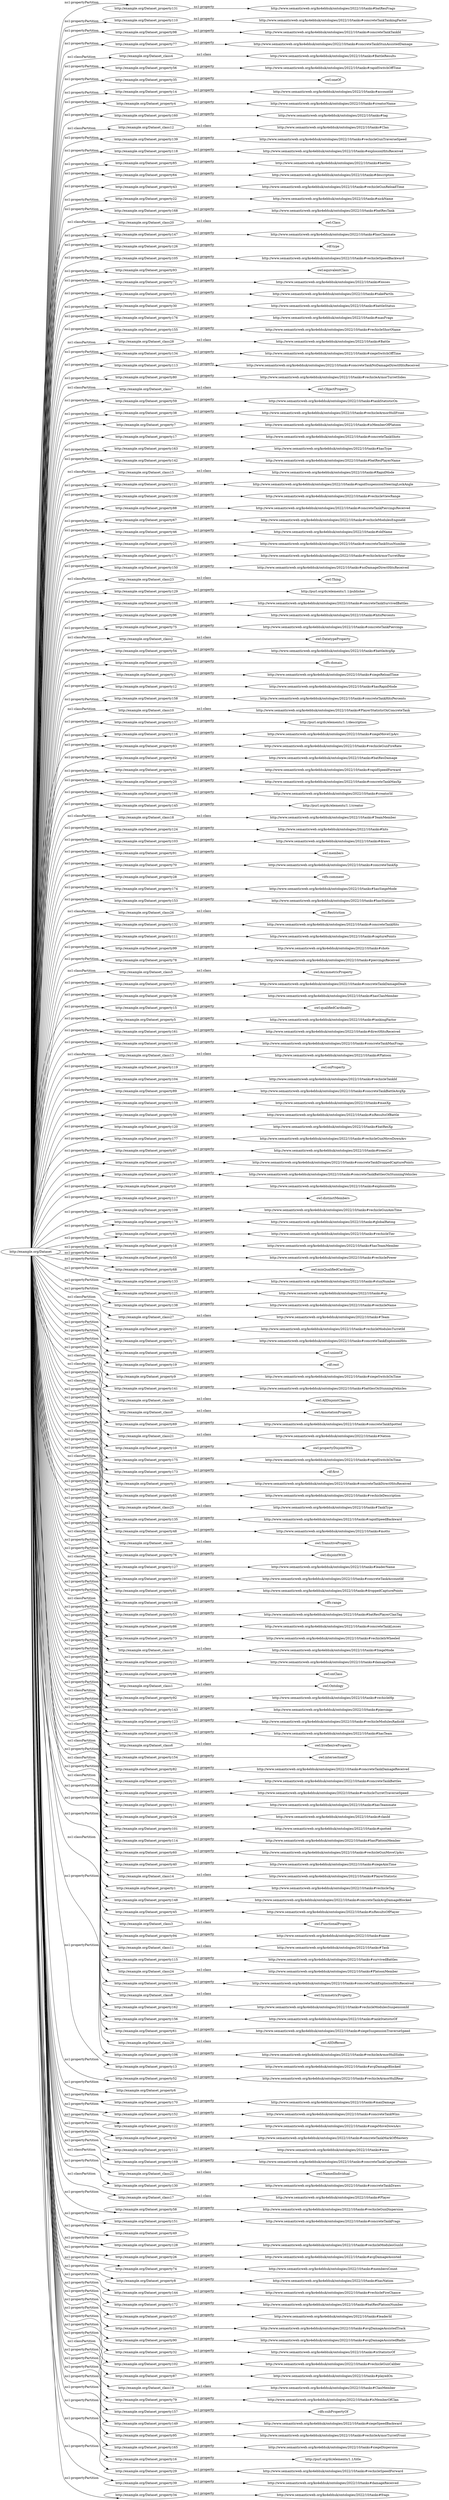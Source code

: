 digraph ar2dtool_diagram { 
rankdir=LR;
size="1501"
	"http://example.org/Dataset_property131" -> "http://www.semanticweb.org/ko4ebhuk/ontologies/2022/10/tanks#batResFrags" [ label = "ns1:property" ];
	"http://example.org/Dataset_property110" -> "http://www.semanticweb.org/ko4ebhuk/ontologies/2022/10/tanks#concreteTankTankingFactor" [ label = "ns1:property" ];
	"http://example.org/Dataset_property98" -> "http://www.semanticweb.org/ko4ebhuk/ontologies/2022/10/tanks#concreteTankTankId" [ label = "ns1:property" ];
	"http://example.org/Dataset_property77" -> "http://www.semanticweb.org/ko4ebhuk/ontologies/2022/10/tanks#concreteTankStunAssistedDamage" [ label = "ns1:property" ];
	"http://example.org/Dataset_class4" -> "http://www.semanticweb.org/ko4ebhuk/ontologies/2022/10/tanks#BattleResults" [ label = "ns1:class" ];
	"http://example.org/Dataset_property56" -> "http://www.semanticweb.org/ko4ebhuk/ontologies/2022/10/tanks#rapidSwitchOffTime" [ label = "ns1:property" ];
	"http://example.org/Dataset_property35" -> "owl:oneOf" [ label = "ns1:property" ];
	"http://example.org/Dataset_property14" -> "http://www.semanticweb.org/ko4ebhuk/ontologies/2022/10/tanks#accountId" [ label = "ns1:property" ];
	"http://example.org/Dataset_property4" -> "http://www.semanticweb.org/ko4ebhuk/ontologies/2022/10/tanks#creatorName" [ label = "ns1:property" ];
	"http://example.org/Dataset_property160" -> "http://www.semanticweb.org/ko4ebhuk/ontologies/2022/10/tanks#tag" [ label = "ns1:property" ];
	"http://example.org/Dataset_class12" -> "http://www.semanticweb.org/ko4ebhuk/ontologies/2022/10/tanks#Clan" [ label = "ns1:class" ];
	"http://example.org/Dataset_property139" -> "http://www.semanticweb.org/ko4ebhuk/ontologies/2022/10/tanks#vechicleGunTraverseSpeed" [ label = "ns1:property" ];
	"http://example.org/Dataset_property118" -> "http://www.semanticweb.org/ko4ebhuk/ontologies/2022/10/tanks#explosionHitsReceived" [ label = "ns1:property" ];
	"http://example.org/Dataset_property85" -> "http://www.semanticweb.org/ko4ebhuk/ontologies/2022/10/tanks#battles" [ label = "ns1:property" ];
	"http://example.org/Dataset_property64" -> "http://www.semanticweb.org/ko4ebhuk/ontologies/2022/10/tanks#description" [ label = "ns1:property" ];
	"http://example.org/Dataset_property43" -> "http://www.semanticweb.org/ko4ebhuk/ontologies/2022/10/tanks#vechicleGunReloadTime" [ label = "ns1:property" ];
	"http://example.org/Dataset_property22" -> "http://www.semanticweb.org/ko4ebhuk/ontologies/2022/10/tanks#nickName" [ label = "ns1:property" ];
	"http://example.org/Dataset_property168" -> "http://www.semanticweb.org/ko4ebhuk/ontologies/2022/10/tanks#batResTank" [ label = "ns1:property" ];
	"http://example.org/Dataset_class20" -> "owl:Class" [ label = "ns1:class" ];
	"http://example.org/Dataset_property147" -> "http://www.semanticweb.org/ko4ebhuk/ontologies/2022/10/tanks#hasClanmate" [ label = "ns1:property" ];
	"http://example.org/Dataset_property126" -> "rdf:type" [ label = "ns1:property" ];
	"http://example.org/Dataset_property105" -> "http://www.semanticweb.org/ko4ebhuk/ontologies/2022/10/tanks#vechicleSpeedBackward" [ label = "ns1:property" ];
	"http://example.org/Dataset_property93" -> "owl:equivalentClass" [ label = "ns1:property" ];
	"http://example.org/Dataset_property72" -> "http://www.semanticweb.org/ko4ebhuk/ontologies/2022/10/tanks#losses" [ label = "ns1:property" ];
	"http://example.org/Dataset_property51" -> "http://www.semanticweb.org/ko4ebhuk/ontologies/2022/10/tanks#takePartIn" [ label = "ns1:property" ];
	"http://example.org/Dataset_property30" -> "http://www.semanticweb.org/ko4ebhuk/ontologies/2022/10/tanks#battleStatus" [ label = "ns1:property" ];
	"http://example.org/Dataset_property176" -> "http://www.semanticweb.org/ko4ebhuk/ontologies/2022/10/tanks#maxFrags" [ label = "ns1:property" ];
	"http://example.org/Dataset_property155" -> "http://www.semanticweb.org/ko4ebhuk/ontologies/2022/10/tanks#vechicleShortName" [ label = "ns1:property" ];
	"http://example.org/Dataset_class28" -> "http://www.semanticweb.org/ko4ebhuk/ontologies/2022/10/tanks#Battle" [ label = "ns1:class" ];
	"http://example.org/Dataset_property134" -> "http://www.semanticweb.org/ko4ebhuk/ontologies/2022/10/tanks#siegeSwitchOffTime" [ label = "ns1:property" ];
	"http://example.org/Dataset_property113" -> "http://www.semanticweb.org/ko4ebhuk/ontologies/2022/10/tanks#concreteTankNoDamageDirectHitsReceived" [ label = "ns1:property" ];
	"http://example.org/Dataset_property80" -> "http://www.semanticweb.org/ko4ebhuk/ontologies/2022/10/tanks#vechicleArmorTurretSides" [ label = "ns1:property" ];
	"http://example.org/Dataset_class7" -> "owl:ObjectProperty" [ label = "ns1:class" ];
	"http://example.org/Dataset_property59" -> "http://www.semanticweb.org/ko4ebhuk/ontologies/2022/10/tanks#tankStatisticOn" [ label = "ns1:property" ];
	"http://example.org/Dataset_property38" -> "http://www.semanticweb.org/ko4ebhuk/ontologies/2022/10/tanks#vechicleArmorHullFront" [ label = "ns1:property" ];
	"http://example.org/Dataset_property7" -> "http://www.semanticweb.org/ko4ebhuk/ontologies/2022/10/tanks#isMemberOfPlatoon" [ label = "ns1:property" ];
	"http://example.org/Dataset_property17" -> "http://www.semanticweb.org/ko4ebhuk/ontologies/2022/10/tanks#concreteTankShots" [ label = "ns1:property" ];
	"http://example.org/Dataset_property163" -> "http://www.semanticweb.org/ko4ebhuk/ontologies/2022/10/tanks#hasType" [ label = "ns1:property" ];
	"http://example.org/Dataset_property142" -> "http://www.semanticweb.org/ko4ebhuk/ontologies/2022/10/tanks#batResPlayerName" [ label = "ns1:property" ];
	"http://example.org/Dataset_class15" -> "http://www.semanticweb.org/ko4ebhuk/ontologies/2022/10/tanks#RapidMode" [ label = "ns1:class" ];
	"http://example.org/Dataset_property121" -> "http://www.semanticweb.org/ko4ebhuk/ontologies/2022/10/tanks#rapidSuspensionSteeringLockAngle" [ label = "ns1:property" ];
	"http://example.org/Dataset_property100" -> "http://www.semanticweb.org/ko4ebhuk/ontologies/2022/10/tanks#vechicleViewRange" [ label = "ns1:property" ];
	"http://example.org/Dataset_property88" -> "http://www.semanticweb.org/ko4ebhuk/ontologies/2022/10/tanks#concreteTankPiercingsReceived" [ label = "ns1:property" ];
	"http://example.org/Dataset_property67" -> "http://www.semanticweb.org/ko4ebhuk/ontologies/2022/10/tanks#vechicleModulesEngineId" [ label = "ns1:property" ];
	"http://example.org/Dataset_property46" -> "http://www.semanticweb.org/ko4ebhuk/ontologies/2022/10/tanks#oldName" [ label = "ns1:property" ];
	"http://example.org/Dataset_property25" -> "http://www.semanticweb.org/ko4ebhuk/ontologies/2022/10/tanks#concreteTankStunNumber" [ label = "ns1:property" ];
	"http://example.org/Dataset_property171" -> "http://www.semanticweb.org/ko4ebhuk/ontologies/2022/10/tanks#vechicleArmorTurretRear" [ label = "ns1:property" ];
	"http://example.org/Dataset_property150" -> "http://www.semanticweb.org/ko4ebhuk/ontologies/2022/10/tanks#noDamageDirectHitsReceived" [ label = "ns1:property" ];
	"http://example.org/Dataset_class23" -> "owl:Thing" [ label = "ns1:class" ];
	"http://example.org/Dataset_property129" -> "http://purl.org/dc/elements/1.1/publisher" [ label = "ns1:property" ];
	"http://example.org/Dataset_property108" -> "http://www.semanticweb.org/ko4ebhuk/ontologies/2022/10/tanks#concreteTankSurvivedBattles" [ label = "ns1:property" ];
	"http://example.org/Dataset_property96" -> "http://www.semanticweb.org/ko4ebhuk/ontologies/2022/10/tanks#hitsPercents" [ label = "ns1:property" ];
	"http://example.org/Dataset_property75" -> "http://www.semanticweb.org/ko4ebhuk/ontologies/2022/10/tanks#concreteTankPiercings" [ label = "ns1:property" ];
	"http://example.org/Dataset_class2" -> "owl:DatatypeProperty" [ label = "ns1:class" ];
	"http://example.org/Dataset_property54" -> "http://www.semanticweb.org/ko4ebhuk/ontologies/2022/10/tanks#battleAvgXp" [ label = "ns1:property" ];
	"http://example.org/Dataset_property33" -> "rdfs:domain" [ label = "ns1:property" ];
	"http://example.org/Dataset_property2" -> "http://www.semanticweb.org/ko4ebhuk/ontologies/2022/10/tanks#siegeReloadTime" [ label = "ns1:property" ];
	"http://example.org/Dataset_property12" -> "http://www.semanticweb.org/ko4ebhuk/ontologies/2022/10/tanks#hasRapidMode" [ label = "ns1:property" ];
	"http://example.org/Dataset_property158" -> "http://www.semanticweb.org/ko4ebhuk/ontologies/2022/10/tanks#concreteTankHitsPercents" [ label = "ns1:property" ];
	"http://example.org/Dataset_class10" -> "http://www.semanticweb.org/ko4ebhuk/ontologies/2022/10/tanks#PlayerStatisticOnConcreteTank" [ label = "ns1:class" ];
	"http://example.org/Dataset_property137" -> "http://purl.org/dc/elements/1.1/description" [ label = "ns1:property" ];
	"http://example.org/Dataset_property116" -> "http://www.semanticweb.org/ko4ebhuk/ontologies/2022/10/tanks#siegeMoveUpArc" [ label = "ns1:property" ];
	"http://example.org/Dataset_property83" -> "http://www.semanticweb.org/ko4ebhuk/ontologies/2022/10/tanks#vechicleGunFireRate" [ label = "ns1:property" ];
	"http://example.org/Dataset_property62" -> "http://www.semanticweb.org/ko4ebhuk/ontologies/2022/10/tanks#batResDamage" [ label = "ns1:property" ];
	"http://example.org/Dataset_property41" -> "http://www.semanticweb.org/ko4ebhuk/ontologies/2022/10/tanks#rapidSpeedForward" [ label = "ns1:property" ];
	"http://example.org/Dataset_property20" -> "http://www.semanticweb.org/ko4ebhuk/ontologies/2022/10/tanks#concreteTankMaxXp" [ label = "ns1:property" ];
	"http://example.org/Dataset_property166" -> "http://www.semanticweb.org/ko4ebhuk/ontologies/2022/10/tanks#creatorId" [ label = "ns1:property" ];
	"http://example.org/Dataset_property145" -> "http://purl.org/dc/elements/1.1/creator" [ label = "ns1:property" ];
	"http://example.org/Dataset_class18" -> "http://www.semanticweb.org/ko4ebhuk/ontologies/2022/10/tanks#TeamMember" [ label = "ns1:class" ];
	"http://example.org/Dataset_property124" -> "http://www.semanticweb.org/ko4ebhuk/ontologies/2022/10/tanks#hits" [ label = "ns1:property" ];
	"http://example.org/Dataset_property103" -> "http://www.semanticweb.org/ko4ebhuk/ontologies/2022/10/tanks#draws" [ label = "ns1:property" ];
	"http://example.org/Dataset_property91" -> "owl:members" [ label = "ns1:property" ];
	"http://example.org/Dataset_property70" -> "http://www.semanticweb.org/ko4ebhuk/ontologies/2022/10/tanks#concreteTankXp" [ label = "ns1:property" ];
	"http://example.org/Dataset_property28" -> "rdfs:comment" [ label = "ns1:property" ];
	"http://example.org/Dataset_property174" -> "http://www.semanticweb.org/ko4ebhuk/ontologies/2022/10/tanks#hasSiegeMode" [ label = "ns1:property" ];
	"http://example.org/Dataset_property153" -> "http://www.semanticweb.org/ko4ebhuk/ontologies/2022/10/tanks#hasStatistic" [ label = "ns1:property" ];
	"http://example.org/Dataset_class26" -> "owl:Restriction" [ label = "ns1:class" ];
	"http://example.org/Dataset_property132" -> "http://www.semanticweb.org/ko4ebhuk/ontologies/2022/10/tanks#concreteTankHits" [ label = "ns1:property" ];
	"http://example.org/Dataset_property111" -> "http://www.semanticweb.org/ko4ebhuk/ontologies/2022/10/tanks#capturePoints" [ label = "ns1:property" ];
	"http://example.org/Dataset_property99" -> "http://www.semanticweb.org/ko4ebhuk/ontologies/2022/10/tanks#shots" [ label = "ns1:property" ];
	"http://example.org/Dataset_property78" -> "http://www.semanticweb.org/ko4ebhuk/ontologies/2022/10/tanks#piercingsReceived" [ label = "ns1:property" ];
	"http://example.org/Dataset_class5" -> "owl:AsymmetricProperty" [ label = "ns1:class" ];
	"http://example.org/Dataset_property57" -> "http://www.semanticweb.org/ko4ebhuk/ontologies/2022/10/tanks#concreteTankDamageDealt" [ label = "ns1:property" ];
	"http://example.org/Dataset_property36" -> "http://www.semanticweb.org/ko4ebhuk/ontologies/2022/10/tanks#hasClanMember" [ label = "ns1:property" ];
	"http://example.org/Dataset_property15" -> "owl:qualifiedCardinality" [ label = "ns1:property" ];
	"http://example.org/Dataset_property5" -> "http://www.semanticweb.org/ko4ebhuk/ontologies/2022/10/tanks#tankingFactor" [ label = "ns1:property" ];
	"http://example.org/Dataset_property161" -> "http://www.semanticweb.org/ko4ebhuk/ontologies/2022/10/tanks#directHitsReceived" [ label = "ns1:property" ];
	"http://example.org/Dataset_property140" -> "http://www.semanticweb.org/ko4ebhuk/ontologies/2022/10/tanks#concreteTankMaxFrags" [ label = "ns1:property" ];
	"http://example.org/Dataset_class13" -> "http://www.semanticweb.org/ko4ebhuk/ontologies/2022/10/tanks#Platoon" [ label = "ns1:class" ];
	"http://example.org/Dataset_property119" -> "owl:onProperty" [ label = "ns1:property" ];
	"http://example.org/Dataset" -> "http://example.org/Dataset_property104" [ label = "ns1:propertyPartition" ];
	"http://example.org/Dataset" -> "http://example.org/Dataset_property17" [ label = "ns1:propertyPartition" ];
	"http://example.org/Dataset" -> "http://example.org/Dataset_property89" [ label = "ns1:propertyPartition" ];
	"http://example.org/Dataset" -> "http://example.org/Dataset_property7" [ label = "ns1:propertyPartition" ];
	"http://example.org/Dataset" -> "http://example.org/Dataset_property159" [ label = "ns1:propertyPartition" ];
	"http://example.org/Dataset" -> "http://example.org/Dataset_property50" [ label = "ns1:propertyPartition" ];
	"http://example.org/Dataset" -> "http://example.org/Dataset_property30" [ label = "ns1:propertyPartition" ];
	"http://example.org/Dataset" -> "http://example.org/Dataset_property4" [ label = "ns1:propertyPartition" ];
	"http://example.org/Dataset" -> "http://example.org/Dataset_property120" [ label = "ns1:propertyPartition" ];
	"http://example.org/Dataset" -> "http://example.org/Dataset_property177" [ label = "ns1:propertyPartition" ];
	"http://example.org/Dataset" -> "http://example.org/Dataset_property100" [ label = "ns1:propertyPartition" ];
	"http://example.org/Dataset" -> "http://example.org/Dataset_property97" [ label = "ns1:propertyPartition" ];
	"http://example.org/Dataset" -> "http://example.org/Dataset_property67" [ label = "ns1:propertyPartition" ];
	"http://example.org/Dataset" -> "http://example.org/Dataset_property77" [ label = "ns1:propertyPartition" ];
	"http://example.org/Dataset" -> "http://example.org/Dataset_property47" [ label = "ns1:propertyPartition" ];
	"http://example.org/Dataset" -> "http://example.org/Dataset_property167" [ label = "ns1:propertyPartition" ];
	"http://example.org/Dataset" -> "http://example.org/Dataset_property137" [ label = "ns1:propertyPartition" ];
	"http://example.org/Dataset" -> "http://example.org/Dataset_property0" [ label = "ns1:propertyPartition" ];
	"http://example.org/Dataset" -> "http://example.org/Dataset_property147" [ label = "ns1:propertyPartition" ];
	"http://example.org/Dataset" -> "http://example.org/Dataset_property117" [ label = "ns1:propertyPartition" ];
	"http://example.org/Dataset" -> "http://example.org/Dataset_property109" [ label = "ns1:propertyPartition" ];
	"http://example.org/Dataset" -> "http://example.org/Dataset_property93" [ label = "ns1:propertyPartition" ];
	"http://example.org/Dataset" -> "http://example.org/Dataset_property83" [ label = "ns1:propertyPartition" ];
	"http://example.org/Dataset" -> "http://example.org/Dataset_property178" [ label = "ns1:propertyPartition" ];
	"http://example.org/Dataset" -> "http://example.org/Dataset_property63" [ label = "ns1:propertyPartition" ];
	"http://example.org/Dataset" -> "http://example.org/Dataset_class23" [ label = "ns1:classPartition" ];
	"http://example.org/Dataset" -> "http://example.org/Dataset_property18" [ label = "ns1:propertyPartition" ];
	"http://example.org/Dataset" -> "http://example.org/Dataset_property163" [ label = "ns1:propertyPartition" ];
	"http://example.org/Dataset" -> "http://example.org/Dataset_property55" [ label = "ns1:propertyPartition" ];
	"http://example.org/Dataset" -> "http://example.org/Dataset_property68" [ label = "ns1:propertyPartition" ];
	"http://example.org/Dataset" -> "http://example.org/Dataset_property35" [ label = "ns1:propertyPartition" ];
	"http://example.org/Dataset" -> "http://example.org/Dataset_property133" [ label = "ns1:propertyPartition" ];
	"http://example.org/Dataset" -> "http://example.org/Dataset_property161" [ label = "ns1:propertyPartition" ];
	"http://example.org/Dataset" -> "http://example.org/Dataset_property125" [ label = "ns1:propertyPartition" ];
	"http://example.org/Dataset" -> "http://example.org/Dataset_property138" [ label = "ns1:propertyPartition" ];
	"http://example.org/Dataset" -> "http://example.org/Dataset_property105" [ label = "ns1:propertyPartition" ];
	"http://example.org/Dataset" -> "http://example.org/Dataset_property118" [ label = "ns1:propertyPartition" ];
	"http://example.org/Dataset" -> "http://example.org/Dataset_property174" [ label = "ns1:propertyPartition" ];
	"http://example.org/Dataset" -> "http://example.org/Dataset_class27" [ label = "ns1:classPartition" ];
	"http://example.org/Dataset" -> "http://example.org/Dataset_property27" [ label = "ns1:propertyPartition" ];
	"http://example.org/Dataset" -> "http://example.org/Dataset_property71" [ label = "ns1:propertyPartition" ];
	"http://example.org/Dataset" -> "http://example.org/Dataset_property84" [ label = "ns1:propertyPartition" ];
	"http://example.org/Dataset" -> "http://example.org/Dataset_property51" [ label = "ns1:propertyPartition" ];
	"http://example.org/Dataset" -> "http://example.org/Dataset_property64" [ label = "ns1:propertyPartition" ];
	"http://example.org/Dataset" -> "http://example.org/Dataset_property19" [ label = "ns1:propertyPartition" ];
	"http://example.org/Dataset" -> "http://example.org/Dataset_property9" [ label = "ns1:propertyPartition" ];
	"http://example.org/Dataset" -> "http://example.org/Dataset_property141" [ label = "ns1:propertyPartition" ];
	"http://example.org/Dataset" -> "http://example.org/Dataset_property121" [ label = "ns1:propertyPartition" ];
	"http://example.org/Dataset" -> "http://example.org/Dataset_property134" [ label = "ns1:propertyPartition" ];
	"http://example.org/Dataset" -> "http://example.org/Dataset_property80" [ label = "ns1:propertyPartition" ];
	"http://example.org/Dataset" -> "http://example.org/Dataset_class30" [ label = "ns1:classPartition" ];
	"http://example.org/Dataset" -> "http://example.org/Dataset_property15" [ label = "ns1:propertyPartition" ];
	"http://example.org/Dataset" -> "http://example.org/Dataset_class0" [ label = "ns1:classPartition" ];
	"http://example.org/Dataset" -> "http://example.org/Dataset_property69" [ label = "ns1:propertyPartition" ];
	"http://example.org/Dataset" -> "http://example.org/Dataset_class21" [ label = "ns1:classPartition" ];
	"http://example.org/Dataset" -> "http://example.org/Dataset_property139" [ label = "ns1:propertyPartition" ];
	"http://example.org/Dataset" -> "http://example.org/Dataset_property119" [ label = "ns1:propertyPartition" ];
	"http://example.org/Dataset" -> "http://example.org/Dataset_property10" [ label = "ns1:propertyPartition" ];
	"http://example.org/Dataset" -> "http://example.org/Dataset_property175" [ label = "ns1:propertyPartition" ];
	"http://example.org/Dataset" -> "http://example.org/Dataset_property173" [ label = "ns1:propertyPartition" ];
	"http://example.org/Dataset" -> "http://example.org/Dataset_property85" [ label = "ns1:propertyPartition" ];
	"http://example.org/Dataset" -> "http://example.org/Dataset_property3" [ label = "ns1:propertyPartition" ];
	"http://example.org/Dataset" -> "http://example.org/Dataset_property65" [ label = "ns1:propertyPartition" ];
	"http://example.org/Dataset" -> "http://example.org/Dataset_class25" [ label = "ns1:classPartition" ];
	"http://example.org/Dataset" -> "http://example.org/Dataset_class12" [ label = "ns1:classPartition" ];
	"http://example.org/Dataset" -> "http://example.org/Dataset_property57" [ label = "ns1:propertyPartition" ];
	"http://example.org/Dataset" -> "http://example.org/Dataset_property135" [ label = "ns1:propertyPartition" ];
	"http://example.org/Dataset" -> "http://example.org/Dataset_property48" [ label = "ns1:propertyPartition" ];
	"http://example.org/Dataset" -> "http://example.org/Dataset_property96" [ label = "ns1:propertyPartition" ];
	"http://example.org/Dataset" -> "http://example.org/Dataset_class9" [ label = "ns1:classPartition" ];
	"http://example.org/Dataset" -> "http://example.org/Dataset_property76" [ label = "ns1:propertyPartition" ];
	"http://example.org/Dataset" -> "http://example.org/Dataset_property127" [ label = "ns1:propertyPartition" ];
	"http://example.org/Dataset" -> "http://example.org/Dataset_property107" [ label = "ns1:propertyPartition" ];
	"http://example.org/Dataset" -> "http://example.org/Dataset_property153" [ label = "ns1:propertyPartition" ];
	"http://example.org/Dataset" -> "http://example.org/Dataset_property166" [ label = "ns1:propertyPartition" ];
	"http://example.org/Dataset" -> "http://example.org/Dataset_property81" [ label = "ns1:propertyPartition" ];
	"http://example.org/Dataset" -> "http://example.org/Dataset_property176" [ label = "ns1:propertyPartition" ];
	"http://example.org/Dataset" -> "http://example.org/Dataset_property146" [ label = "ns1:propertyPartition" ];
	"http://example.org/Dataset" -> "http://example.org/Dataset_property53" [ label = "ns1:propertyPartition" ];
	"http://example.org/Dataset" -> "http://example.org/Dataset_property86" [ label = "ns1:propertyPartition" ];
	"http://example.org/Dataset" -> "http://example.org/Dataset_property73" [ label = "ns1:propertyPartition" ];
	"http://example.org/Dataset" -> "http://example.org/Dataset_class16" [ label = "ns1:classPartition" ];
	"http://example.org/Dataset" -> "http://example.org/Dataset_property43" [ label = "ns1:propertyPartition" ];
	"http://example.org/Dataset" -> "http://example.org/Dataset_property23" [ label = "ns1:propertyPartition" ];
	"http://example.org/Dataset" -> "http://example.org/Dataset_property66" [ label = "ns1:propertyPartition" ];
	"http://example.org/Dataset" -> "http://example.org/Dataset_class1" [ label = "ns1:classPartition" ];
	"http://example.org/Dataset" -> "http://example.org/Dataset_property92" [ label = "ns1:propertyPartition" ];
	"http://example.org/Dataset" -> "http://example.org/Dataset_property143" [ label = "ns1:propertyPartition" ];
	"http://example.org/Dataset" -> "http://example.org/Dataset_property113" [ label = "ns1:propertyPartition" ];
	"http://example.org/Dataset" -> "http://example.org/Dataset_property123" [ label = "ns1:propertyPartition" ];
	"http://example.org/Dataset" -> "http://example.org/Dataset_property136" [ label = "ns1:propertyPartition" ];
	"http://example.org/Dataset" -> "http://example.org/Dataset_class6" [ label = "ns1:classPartition" ];
	"http://example.org/Dataset" -> "http://example.org/Dataset_property154" [ label = "ns1:propertyPartition" ];
	"http://example.org/Dataset" -> "http://example.org/Dataset_property82" [ label = "ns1:propertyPartition" ];
	"http://example.org/Dataset" -> "http://example.org/Dataset_class5" [ label = "ns1:classPartition" ];
	"http://example.org/Dataset" -> "http://example.org/Dataset_property31" [ label = "ns1:propertyPartition" ];
	"http://example.org/Dataset" -> "http://example.org/Dataset_property44" [ label = "ns1:propertyPartition" ];
	"http://example.org/Dataset" -> "http://example.org/Dataset_class13" [ label = "ns1:classPartition" ];
	"http://example.org/Dataset" -> "http://example.org/Dataset_property11" [ label = "ns1:propertyPartition" ];
	"http://example.org/Dataset" -> "http://example.org/Dataset_property24" [ label = "ns1:propertyPartition" ];
	"http://example.org/Dataset" -> "http://example.org/Dataset_class10" [ label = "ns1:classPartition" ];
	"http://example.org/Dataset" -> "http://example.org/Dataset_property101" [ label = "ns1:propertyPartition" ];
	"http://example.org/Dataset" -> "http://example.org/Dataset_property114" [ label = "ns1:propertyPartition" ];
	"http://example.org/Dataset" -> "http://example.org/Dataset_class7" [ label = "ns1:classPartition" ];
	"http://example.org/Dataset" -> "http://example.org/Dataset_property60" [ label = "ns1:propertyPartition" ];
	"http://example.org/Dataset" -> "http://example.org/Dataset_property40" [ label = "ns1:propertyPartition" ];
	"http://example.org/Dataset" -> "http://example.org/Dataset_property5" [ label = "ns1:propertyPartition" ];
	"http://example.org/Dataset" -> "http://example.org/Dataset_class2" [ label = "ns1:classPartition" ];
	"http://example.org/Dataset" -> "http://example.org/Dataset_class14" [ label = "ns1:classPartition" ];
	"http://example.org/Dataset" -> "http://example.org/Dataset_property110" [ label = "ns1:propertyPartition" ];
	"http://example.org/Dataset" -> "http://example.org/Dataset_property98" [ label = "ns1:propertyPartition" ];
	"http://example.org/Dataset" -> "http://example.org/Dataset_property78" [ label = "ns1:propertyPartition" ];
	"http://example.org/Dataset" -> "http://example.org/Dataset_property155" [ label = "ns1:propertyPartition" ];
	"http://example.org/Dataset" -> "http://example.org/Dataset_property168" [ label = "ns1:propertyPartition" ];
	"http://example.org/Dataset" -> "http://example.org/Dataset_property1" [ label = "ns1:propertyPartition" ];
	"http://example.org/Dataset" -> "http://example.org/Dataset_property148" [ label = "ns1:propertyPartition" ];
	"http://example.org/Dataset" -> "http://example.org/Dataset_property45" [ label = "ns1:propertyPartition" ];
	"http://example.org/Dataset" -> "http://example.org/Dataset_property25" [ label = "ns1:propertyPartition" ];
	"http://example.org/Dataset" -> "http://example.org/Dataset_class3" [ label = "ns1:classPartition" ];
	"http://example.org/Dataset" -> "http://example.org/Dataset_property94" [ label = "ns1:propertyPartition" ];
	"http://example.org/Dataset" -> "http://example.org/Dataset_class11" [ label = "ns1:classPartition" ];
	"http://example.org/Dataset" -> "http://example.org/Dataset_property115" [ label = "ns1:propertyPartition" ];
	"http://example.org/Dataset" -> "http://example.org/Dataset_class24" [ label = "ns1:classPartition" ];
	"http://example.org/Dataset" -> "http://example.org/Dataset_property28" [ label = "ns1:propertyPartition" ];
	"http://example.org/Dataset" -> "http://example.org/Dataset_property56" [ label = "ns1:propertyPartition" ];
	"http://example.org/Dataset" -> "http://example.org/Dataset_property164" [ label = "ns1:propertyPartition" ];
	"http://example.org/Dataset" -> "http://example.org/Dataset_property36" [ label = "ns1:propertyPartition" ];
	"http://example.org/Dataset" -> "http://example.org/Dataset_class8" [ label = "ns1:classPartition" ];
	"http://example.org/Dataset" -> "http://example.org/Dataset_property162" [ label = "ns1:propertyPartition" ];
	"http://example.org/Dataset" -> "http://example.org/Dataset_property156" [ label = "ns1:propertyPartition" ];
	"http://example.org/Dataset" -> "http://example.org/Dataset_property126" [ label = "ns1:propertyPartition" ];
	"http://example.org/Dataset" -> "http://example.org/Dataset_property61" [ label = "ns1:propertyPartition" ];
	"http://example.org/Dataset" -> "http://example.org/Dataset_property41" [ label = "ns1:propertyPartition" ];
	"http://example.org/Dataset" -> "http://example.org/Dataset_class29" [ label = "ns1:classPartition" ];
	"http://example.org/Dataset" -> "http://example.org/Dataset_property106" [ label = "ns1:propertyPartition" ];
	"http://example.org/Dataset" -> "http://example.org/Dataset_class15" [ label = "ns1:classPartition" ];
	"http://example.org/Dataset" -> "http://example.org/Dataset_property33" [ label = "ns1:propertyPartition" ];
	"http://example.org/Dataset" -> "http://example.org/Dataset_property46" [ label = "ns1:propertyPartition" ];
	"http://example.org/Dataset" -> "http://example.org/Dataset_property13" [ label = "ns1:propertyPartition" ];
	"http://example.org/Dataset" -> "http://example.org/Dataset_property111" [ label = "ns1:propertyPartition" ];
	"http://example.org/Dataset" -> "http://example.org/Dataset_class28" [ label = "ns1:classPartition" ];
	"http://example.org/Dataset" -> "http://example.org/Dataset_property72" [ label = "ns1:propertyPartition" ];
	"http://example.org/Dataset" -> "http://example.org/Dataset_property52" [ label = "ns1:propertyPartition" ];
	"http://example.org/Dataset" -> "http://example.org/Dataset_property103" [ label = "ns1:propertyPartition" ];
	"http://example.org/Dataset" -> "http://example.org/Dataset_property116" [ label = "ns1:propertyPartition" ];
	"http://example.org/Dataset" -> "http://example.org/Dataset_property6" [ label = "ns1:propertyPartition" ];
	"http://example.org/Dataset" -> "http://example.org/Dataset_property142" [ label = "ns1:propertyPartition" ];
	"http://example.org/Dataset" -> "http://example.org/Dataset_property170" [ label = "ns1:propertyPartition" ];
	"http://example.org/Dataset" -> "http://example.org/Dataset_property152" [ label = "ns1:propertyPartition" ];
	"http://example.org/Dataset" -> "http://example.org/Dataset_property122" [ label = "ns1:propertyPartition" ];
	"http://example.org/Dataset" -> "http://example.org/Dataset_property150" [ label = "ns1:propertyPartition" ];
	"http://example.org/Dataset" -> "http://example.org/Dataset_property62" [ label = "ns1:propertyPartition" ];
	"http://example.org/Dataset" -> "http://example.org/Dataset_property42" [ label = "ns1:propertyPartition" ];
	"http://example.org/Dataset" -> "http://example.org/Dataset_property99" [ label = "ns1:propertyPartition" ];
	"http://example.org/Dataset" -> "http://example.org/Dataset_class4" [ label = "ns1:classPartition" ];
	"http://example.org/Dataset" -> "http://example.org/Dataset_property112" [ label = "ns1:propertyPartition" ];
	"http://example.org/Dataset" -> "http://example.org/Dataset_property169" [ label = "ns1:propertyPartition" ];
	"http://example.org/Dataset" -> "http://example.org/Dataset_class22" [ label = "ns1:classPartition" ];
	"http://example.org/Dataset" -> "http://example.org/Dataset_property130" [ label = "ns1:propertyPartition" ];
	"http://example.org/Dataset" -> "http://example.org/Dataset_class17" [ label = "ns1:classPartition" ];
	"http://example.org/Dataset" -> "http://example.org/Dataset_property20" [ label = "ns1:propertyPartition" ];
	"http://example.org/Dataset" -> "http://example.org/Dataset_class26" [ label = "ns1:classPartition" ];
	"http://example.org/Dataset" -> "http://example.org/Dataset_class20" [ label = "ns1:classPartition" ];
	"http://example.org/Dataset" -> "http://example.org/Dataset_property58" [ label = "ns1:propertyPartition" ];
	"http://example.org/Dataset" -> "http://example.org/Dataset_property171" [ label = "ns1:propertyPartition" ];
	"http://example.org/Dataset" -> "http://example.org/Dataset_property151" [ label = "ns1:propertyPartition" ];
	"http://example.org/Dataset" -> "http://example.org/Dataset_property49" [ label = "ns1:propertyPartition" ];
	"http://example.org/Dataset" -> "http://example.org/Dataset_property128" [ label = "ns1:propertyPartition" ];
	"http://example.org/Dataset" -> "http://example.org/Dataset_property108" [ label = "ns1:propertyPartition" ];
	"http://example.org/Dataset" -> "http://example.org/Dataset_class18" [ label = "ns1:classPartition" ];
	"http://example.org/Dataset" -> "http://example.org/Dataset_property26" [ label = "ns1:propertyPartition" ];
	"http://example.org/Dataset" -> "http://example.org/Dataset_property74" [ label = "ns1:propertyPartition" ];
	"http://example.org/Dataset" -> "http://example.org/Dataset_property54" [ label = "ns1:propertyPartition" ];
	"http://example.org/Dataset" -> "http://example.org/Dataset_property8" [ label = "ns1:propertyPartition" ];
	"http://example.org/Dataset" -> "http://example.org/Dataset_property131" [ label = "ns1:propertyPartition" ];
	"http://example.org/Dataset" -> "http://example.org/Dataset_property144" [ label = "ns1:propertyPartition" ];
	"http://example.org/Dataset" -> "http://example.org/Dataset_property172" [ label = "ns1:propertyPartition" ];
	"http://example.org/Dataset" -> "http://example.org/Dataset_property124" [ label = "ns1:propertyPartition" ];
	"http://example.org/Dataset" -> "http://example.org/Dataset_property37" [ label = "ns1:propertyPartition" ];
	"http://example.org/Dataset" -> "http://example.org/Dataset_property21" [ label = "ns1:propertyPartition" ];
	"http://example.org/Dataset" -> "http://example.org/Dataset_property90" [ label = "ns1:propertyPartition" ];
	"http://example.org/Dataset" -> "http://example.org/Dataset_property70" [ label = "ns1:propertyPartition" ];
	"http://example.org/Dataset" -> "http://example.org/Dataset_property32" [ label = "ns1:propertyPartition" ];
	"http://example.org/Dataset" -> "http://example.org/Dataset_property12" [ label = "ns1:propertyPartition" ];
	"http://example.org/Dataset" -> "http://example.org/Dataset_property132" [ label = "ns1:propertyPartition" ];
	"http://example.org/Dataset" -> "http://example.org/Dataset_property102" [ label = "ns1:propertyPartition" ];
	"http://example.org/Dataset" -> "http://example.org/Dataset_property87" [ label = "ns1:propertyPartition" ];
	"http://example.org/Dataset" -> "http://example.org/Dataset_class19" [ label = "ns1:classPartition" ];
	"http://example.org/Dataset" -> "http://example.org/Dataset_property22" [ label = "ns1:propertyPartition" ];
	"http://example.org/Dataset" -> "http://example.org/Dataset_property79" [ label = "ns1:propertyPartition" ];
	"http://example.org/Dataset" -> "http://example.org/Dataset_property157" [ label = "ns1:propertyPartition" ];
	"http://example.org/Dataset" -> "http://example.org/Dataset_property2" [ label = "ns1:propertyPartition" ];
	"http://example.org/Dataset" -> "http://example.org/Dataset_property149" [ label = "ns1:propertyPartition" ];
	"http://example.org/Dataset" -> "http://example.org/Dataset_property129" [ label = "ns1:propertyPartition" ];
	"http://example.org/Dataset" -> "http://example.org/Dataset_property38" [ label = "ns1:propertyPartition" ];
	"http://example.org/Dataset" -> "http://example.org/Dataset_property95" [ label = "ns1:propertyPartition" ];
	"http://example.org/Dataset" -> "http://example.org/Dataset_property75" [ label = "ns1:propertyPartition" ];
	"http://example.org/Dataset" -> "http://example.org/Dataset_property88" [ label = "ns1:propertyPartition" ];
	"http://example.org/Dataset" -> "http://example.org/Dataset_property165" [ label = "ns1:propertyPartition" ];
	"http://example.org/Dataset" -> "http://example.org/Dataset_property145" [ label = "ns1:propertyPartition" ];
	"http://example.org/Dataset" -> "http://example.org/Dataset_property158" [ label = "ns1:propertyPartition" ];
	"http://example.org/Dataset" -> "http://example.org/Dataset_property91" [ label = "ns1:propertyPartition" ];
	"http://example.org/Dataset" -> "http://example.org/Dataset_property59" [ label = "ns1:propertyPartition" ];
	"http://example.org/Dataset" -> "http://example.org/Dataset_property16" [ label = "ns1:propertyPartition" ];
	"http://example.org/Dataset" -> "http://example.org/Dataset_property29" [ label = "ns1:propertyPartition" ];
	"http://example.org/Dataset" -> "http://example.org/Dataset_property39" [ label = "ns1:propertyPartition" ];
	"http://example.org/Dataset" -> "http://example.org/Dataset_property34" [ label = "ns1:propertyPartition" ];
	"http://example.org/Dataset" -> "http://example.org/Dataset_property14" [ label = "ns1:propertyPartition" ];
	"http://example.org/Dataset" -> "http://example.org/Dataset_property160" [ label = "ns1:propertyPartition" ];
	"http://example.org/Dataset" -> "http://example.org/Dataset_property140" [ label = "ns1:propertyPartition" ];
	"http://example.org/Dataset_property86" -> "http://www.semanticweb.org/ko4ebhuk/ontologies/2022/10/tanks#concreteTankLosses" [ label = "ns1:property" ];
	"http://example.org/Dataset_property65" -> "http://www.semanticweb.org/ko4ebhuk/ontologies/2022/10/tanks#vechicleDescription" [ label = "ns1:property" ];
	"http://example.org/Dataset_property44" -> "http://www.semanticweb.org/ko4ebhuk/ontologies/2022/10/tanks#vechicleTurretTraverseSpeed" [ label = "ns1:property" ];
	"http://example.org/Dataset_property23" -> "http://www.semanticweb.org/ko4ebhuk/ontologies/2022/10/tanks#damageDealt" [ label = "ns1:property" ];
	"http://example.org/Dataset_property169" -> "http://www.semanticweb.org/ko4ebhuk/ontologies/2022/10/tanks#concreteTankCapturePoints" [ label = "ns1:property" ];
	"http://example.org/Dataset_class21" -> "http://www.semanticweb.org/ko4ebhuk/ontologies/2022/10/tanks#Nation" [ label = "ns1:class" ];
	"http://example.org/Dataset_property148" -> "http://www.semanticweb.org/ko4ebhuk/ontologies/2022/10/tanks#concreteTankAvgDamageBlocked" [ label = "ns1:property" ];
	"http://example.org/Dataset_property127" -> "http://www.semanticweb.org/ko4ebhuk/ontologies/2022/10/tanks#leaderName" [ label = "ns1:property" ];
	"http://example.org/Dataset_property106" -> "http://www.semanticweb.org/ko4ebhuk/ontologies/2022/10/tanks#vechicleArmorHullSides" [ label = "ns1:property" ];
	"http://example.org/Dataset_property94" -> "http://www.semanticweb.org/ko4ebhuk/ontologies/2022/10/tanks#name" [ label = "ns1:property" ];
	"http://example.org/Dataset_property73" -> "http://www.semanticweb.org/ko4ebhuk/ontologies/2022/10/tanks#vechicleIsWheeled" [ label = "ns1:property" ];
	"http://example.org/Dataset_class0" -> "owl:AnnotationProperty" [ label = "ns1:class" ];
	"http://example.org/Dataset_property52" -> "http://www.semanticweb.org/ko4ebhuk/ontologies/2022/10/tanks#vechicleArmorHullRear" [ label = "ns1:property" ];
	"http://example.org/Dataset_property31" -> "http://www.semanticweb.org/ko4ebhuk/ontologies/2022/10/tanks#concreteTankBattles" [ label = "ns1:property" ];
	"http://example.org/Dataset_property10" -> "owl:propertyDisjointWith" [ label = "ns1:property" ];
	"http://example.org/Dataset_property177" -> "http://www.semanticweb.org/ko4ebhuk/ontologies/2022/10/tanks#vechicleGunMoveDownArc" [ label = "ns1:property" ];
	"http://example.org/Dataset_property0" -> "http://www.semanticweb.org/ko4ebhuk/ontologies/2022/10/tanks#explosionHits" [ label = "ns1:property" ];
	"http://example.org/Dataset_property156" -> "http://www.semanticweb.org/ko4ebhuk/ontologies/2022/10/tanks#tankStatisticOf" [ label = "ns1:property" ];
	"http://example.org/Dataset_class29" -> "owl:AllDifferent" [ label = "ns1:class" ];
	"http://example.org/Dataset_property135" -> "http://www.semanticweb.org/ko4ebhuk/ontologies/2022/10/tanks#rapidSpeedBackward" [ label = "ns1:property" ];
	"http://example.org/Dataset_property114" -> "http://www.semanticweb.org/ko4ebhuk/ontologies/2022/10/tanks#hasPlatoonMember" [ label = "ns1:property" ];
	"http://example.org/Dataset_property81" -> "http://www.semanticweb.org/ko4ebhuk/ontologies/2022/10/tanks#droppedCapturePoints" [ label = "ns1:property" ];
	"http://example.org/Dataset_class8" -> "owl:SymmetricProperty" [ label = "ns1:class" ];
	"http://example.org/Dataset_property60" -> "http://www.semanticweb.org/ko4ebhuk/ontologies/2022/10/tanks#vechicleGunMoveUpArc" [ label = "ns1:property" ];
	"http://example.org/Dataset_property39" -> "http://www.semanticweb.org/ko4ebhuk/ontologies/2022/10/tanks#damageReceived" [ label = "ns1:property" ];
	"http://example.org/Dataset_property8" -> "http://www.semanticweb.org/ko4ebhuk/ontologies/2022/10/tanks#hasNation" [ label = "ns1:property" ];
	"http://example.org/Dataset_property18" -> "http://www.semanticweb.org/ko4ebhuk/ontologies/2022/10/tanks#hasTeamMember" [ label = "ns1:property" ];
	"http://example.org/Dataset_property164" -> "http://www.semanticweb.org/ko4ebhuk/ontologies/2022/10/tanks#concreteTankExplosionHitsReceived" [ label = "ns1:property" ];
	"http://example.org/Dataset_property143" -> "http://www.semanticweb.org/ko4ebhuk/ontologies/2022/10/tanks#piercings" [ label = "ns1:property" ];
	"http://example.org/Dataset_class16" -> "http://www.semanticweb.org/ko4ebhuk/ontologies/2022/10/tanks#SiegeMode" [ label = "ns1:class" ];
	"http://example.org/Dataset_property122" -> "http://www.semanticweb.org/ko4ebhuk/ontologies/2022/10/tanks#siegeMoveDownArc" [ label = "ns1:property" ];
	"http://example.org/Dataset_property101" -> "http://www.semanticweb.org/ko4ebhuk/ontologies/2022/10/tanks#spotted" [ label = "ns1:property" ];
	"http://example.org/Dataset_property89" -> "http://www.semanticweb.org/ko4ebhuk/ontologies/2022/10/tanks#concreteTankBattleAvgXp" [ label = "ns1:property" ];
	"http://example.org/Dataset_property68" -> "owl:minQualifiedCardinality" [ label = "ns1:property" ];
	"http://example.org/Dataset_property47" -> "http://www.semanticweb.org/ko4ebhuk/ontologies/2022/10/tanks#concreteTankDroppedCapturePoints" [ label = "ns1:property" ];
	"http://example.org/Dataset_property26" -> "http://www.semanticweb.org/ko4ebhuk/ontologies/2022/10/tanks#avgDamageAssisted" [ label = "ns1:property" ];
	"http://example.org/Dataset_property172" -> "http://www.semanticweb.org/ko4ebhuk/ontologies/2022/10/tanks#batResPlatoonNumber" [ label = "ns1:property" ];
	"http://example.org/Dataset_property151" -> "http://www.semanticweb.org/ko4ebhuk/ontologies/2022/10/tanks#concreteTankFrags" [ label = "ns1:property" ];
	"http://example.org/Dataset_class24" -> "http://www.semanticweb.org/ko4ebhuk/ontologies/2022/10/tanks#PlatoonMember" [ label = "ns1:class" ];
	"http://example.org/Dataset_property130" -> "http://www.semanticweb.org/ko4ebhuk/ontologies/2022/10/tanks#concreteTankDraws" [ label = "ns1:property" ];
	"http://example.org/Dataset_property109" -> "http://www.semanticweb.org/ko4ebhuk/ontologies/2022/10/tanks#vechicleGunAimTime" [ label = "ns1:property" ];
	"http://example.org/Dataset_property97" -> "http://www.semanticweb.org/ko4ebhuk/ontologies/2022/10/tanks#treesCut" [ label = "ns1:property" ];
	"http://example.org/Dataset_property76" -> "owl:disjointWith" [ label = "ns1:property" ];
	"http://example.org/Dataset_class3" -> "owl:FunctionalProperty" [ label = "ns1:class" ];
	"http://example.org/Dataset_property55" -> "http://www.semanticweb.org/ko4ebhuk/ontologies/2022/10/tanks#vechiclePower" [ label = "ns1:property" ];
	"http://example.org/Dataset_property34" -> "http://www.semanticweb.org/ko4ebhuk/ontologies/2022/10/tanks#frags" [ label = "ns1:property" ];
	"http://example.org/Dataset_property3" -> "http://www.semanticweb.org/ko4ebhuk/ontologies/2022/10/tanks#concreteTankDirectHitsReceived" [ label = "ns1:property" ];
	"http://example.org/Dataset_property13" -> "http://www.semanticweb.org/ko4ebhuk/ontologies/2022/10/tanks#avgDamageBlocked" [ label = "ns1:property" ];
	"http://example.org/Dataset_property159" -> "http://www.semanticweb.org/ko4ebhuk/ontologies/2022/10/tanks#maxXp" [ label = "ns1:property" ];
	"http://example.org/Dataset_property138" -> "http://www.semanticweb.org/ko4ebhuk/ontologies/2022/10/tanks#vechicleName" [ label = "ns1:property" ];
	"http://example.org/Dataset_class11" -> "http://www.semanticweb.org/ko4ebhuk/ontologies/2022/10/tanks#Tank" [ label = "ns1:class" ];
	"http://example.org/Dataset_property117" -> "owl:distinctMembers" [ label = "ns1:property" ];
	"http://example.org/Dataset_property84" -> "owl:unionOf" [ label = "ns1:property" ];
	"http://example.org/Dataset_property63" -> "http://www.semanticweb.org/ko4ebhuk/ontologies/2022/10/tanks#vechicleTier" [ label = "ns1:property" ];
	"http://example.org/Dataset_property42" -> "http://www.semanticweb.org/ko4ebhuk/ontologies/2022/10/tanks#concreteTankMarkOfMastery" [ label = "ns1:property" ];
	"http://example.org/Dataset_property21" -> "http://www.semanticweb.org/ko4ebhuk/ontologies/2022/10/tanks#avgDamageAssistedTrack" [ label = "ns1:property" ];
	"http://example.org/Dataset_property167" -> "http://www.semanticweb.org/ko4ebhuk/ontologies/2022/10/tanks#concreteTankBattlesOnStunningVehicles" [ label = "ns1:property" ];
	"http://example.org/Dataset_property146" -> "rdfs:range" [ label = "ns1:property" ];
	"http://example.org/Dataset_class19" -> "http://www.semanticweb.org/ko4ebhuk/ontologies/2022/10/tanks#ClanMember" [ label = "ns1:class" ];
	"http://example.org/Dataset_property125" -> "http://www.semanticweb.org/ko4ebhuk/ontologies/2022/10/tanks#xp" [ label = "ns1:property" ];
	"http://example.org/Dataset_property104" -> "http://www.semanticweb.org/ko4ebhuk/ontologies/2022/10/tanks#vechicleTankId" [ label = "ns1:property" ];
	"http://example.org/Dataset_property92" -> "http://www.semanticweb.org/ko4ebhuk/ontologies/2022/10/tanks#vechicleHp" [ label = "ns1:property" ];
	"http://example.org/Dataset_property71" -> "http://www.semanticweb.org/ko4ebhuk/ontologies/2022/10/tanks#concreteTankExplosionHits" [ label = "ns1:property" ];
	"http://example.org/Dataset_property50" -> "http://www.semanticweb.org/ko4ebhuk/ontologies/2022/10/tanks#isResultsOfBattle" [ label = "ns1:property" ];
	"http://example.org/Dataset_property29" -> "http://www.semanticweb.org/ko4ebhuk/ontologies/2022/10/tanks#vechicleSpeedForward" [ label = "ns1:property" ];
	"http://example.org/Dataset_property175" -> "http://www.semanticweb.org/ko4ebhuk/ontologies/2022/10/tanks#rapidSwitchOnTime" [ label = "ns1:property" ];
	"http://example.org/Dataset_property154" -> "owl:intersectionOf" [ label = "ns1:property" ];
	"http://example.org/Dataset_class27" -> "http://www.semanticweb.org/ko4ebhuk/ontologies/2022/10/tanks#Team" [ label = "ns1:class" ];
	"http://example.org/Dataset_property133" -> "http://www.semanticweb.org/ko4ebhuk/ontologies/2022/10/tanks#stunNumber" [ label = "ns1:property" ];
	"http://example.org/Dataset_property112" -> "http://www.semanticweb.org/ko4ebhuk/ontologies/2022/10/tanks#wins" [ label = "ns1:property" ];
	"http://example.org/Dataset_property79" -> "http://www.semanticweb.org/ko4ebhuk/ontologies/2022/10/tanks#isMemberOfClan" [ label = "ns1:property" ];
	"http://example.org/Dataset_class6" -> "owl:IrreflexiveProperty" [ label = "ns1:class" ];
	"http://example.org/Dataset_property58" -> "http://www.semanticweb.org/ko4ebhuk/ontologies/2022/10/tanks#vechicleGunDispersion" [ label = "ns1:property" ];
	"http://example.org/Dataset_property37" -> "http://www.semanticweb.org/ko4ebhuk/ontologies/2022/10/tanks#leaderId" [ label = "ns1:property" ];
	"http://example.org/Dataset_property16" -> "http://purl.org/dc/elements/1.1/title" [ label = "ns1:property" ];
	"http://example.org/Dataset_property162" -> "http://www.semanticweb.org/ko4ebhuk/ontologies/2022/10/tanks#vechicleModulesSuspensionId" [ label = "ns1:property" ];
	"http://example.org/Dataset_property141" -> "http://www.semanticweb.org/ko4ebhuk/ontologies/2022/10/tanks#battlesOnStunningVehicles" [ label = "ns1:property" ];
	"http://example.org/Dataset_class14" -> "http://www.semanticweb.org/ko4ebhuk/ontologies/2022/10/tanks#PlayerStatistic" [ label = "ns1:class" ];
	"http://example.org/Dataset_property120" -> "http://www.semanticweb.org/ko4ebhuk/ontologies/2022/10/tanks#batResXp" [ label = "ns1:property" ];
	"http://example.org/Dataset_property87" -> "http://www.semanticweb.org/ko4ebhuk/ontologies/2022/10/tanks#playedOn" [ label = "ns1:property" ];
	"http://example.org/Dataset_property66" -> "owl:onClass" [ label = "ns1:property" ];
	"http://example.org/Dataset_property45" -> "http://www.semanticweb.org/ko4ebhuk/ontologies/2022/10/tanks#isResultsOfPlayer" [ label = "ns1:property" ];
	"http://example.org/Dataset_property24" -> "http://www.semanticweb.org/ko4ebhuk/ontologies/2022/10/tanks#clanId" [ label = "ns1:property" ];
	"http://example.org/Dataset_property170" -> "http://www.semanticweb.org/ko4ebhuk/ontologies/2022/10/tanks#maxDamage" [ label = "ns1:property" ];
	"http://example.org/Dataset_class22" -> "owl:NamedIndividual" [ label = "ns1:class" ];
	"http://example.org/Dataset_property149" -> "http://www.semanticweb.org/ko4ebhuk/ontologies/2022/10/tanks#siegeSpeedBackward" [ label = "ns1:property" ];
	"http://example.org/Dataset_property128" -> "http://www.semanticweb.org/ko4ebhuk/ontologies/2022/10/tanks#vechicleModulesGunId" [ label = "ns1:property" ];
	"http://example.org/Dataset_property107" -> "http://www.semanticweb.org/ko4ebhuk/ontologies/2022/10/tanks#concreteTankAccountId" [ label = "ns1:property" ];
	"http://example.org/Dataset_property95" -> "http://www.semanticweb.org/ko4ebhuk/ontologies/2022/10/tanks#vechicleArmorTurretFront" [ label = "ns1:property" ];
	"http://example.org/Dataset_property74" -> "http://www.semanticweb.org/ko4ebhuk/ontologies/2022/10/tanks#membersCount" [ label = "ns1:property" ];
	"http://example.org/Dataset_class1" -> "owl:Ontology" [ label = "ns1:class" ];
	"http://example.org/Dataset_property53" -> "http://www.semanticweb.org/ko4ebhuk/ontologies/2022/10/tanks#batResPlayerClanTag" [ label = "ns1:property" ];
	"http://example.org/Dataset_property32" -> "http://www.semanticweb.org/ko4ebhuk/ontologies/2022/10/tanks#isStatisticOf" [ label = "ns1:property" ];
	"http://example.org/Dataset_property11" -> "http://www.semanticweb.org/ko4ebhuk/ontologies/2022/10/tanks#hasTeammate" [ label = "ns1:property" ];
	"http://example.org/Dataset_property178" -> "http://www.semanticweb.org/ko4ebhuk/ontologies/2022/10/tanks#globalRating" [ label = "ns1:property" ];
	"http://example.org/Dataset_property1" -> "http://www.semanticweb.org/ko4ebhuk/ontologies/2022/10/tanks#vechicleTag" [ label = "ns1:property" ];
	"http://example.org/Dataset_class30" -> "owl:AllDisjointClasses" [ label = "ns1:class" ];
	"http://example.org/Dataset_property157" -> "rdfs:subPropertyOf" [ label = "ns1:property" ];
	"http://example.org/Dataset_property136" -> "http://www.semanticweb.org/ko4ebhuk/ontologies/2022/10/tanks#hasTeam" [ label = "ns1:property" ];
	"http://example.org/Dataset_property115" -> "http://www.semanticweb.org/ko4ebhuk/ontologies/2022/10/tanks#survivedBattles" [ label = "ns1:property" ];
	"http://example.org/Dataset_property82" -> "http://www.semanticweb.org/ko4ebhuk/ontologies/2022/10/tanks#concreteTankDamageReceived" [ label = "ns1:property" ];
	"http://example.org/Dataset_property61" -> "http://www.semanticweb.org/ko4ebhuk/ontologies/2022/10/tanks#siegeSuspensionTraverseSpeed" [ label = "ns1:property" ];
	"http://example.org/Dataset_class9" -> "owl:TransitiveProperty" [ label = "ns1:class" ];
	"http://example.org/Dataset_property40" -> "http://www.semanticweb.org/ko4ebhuk/ontologies/2022/10/tanks#siegeAimTime" [ label = "ns1:property" ];
	"http://example.org/Dataset_property9" -> "http://www.semanticweb.org/ko4ebhuk/ontologies/2022/10/tanks#siegeSwitchOnTime" [ label = "ns1:property" ];
	"http://example.org/Dataset_property19" -> "rdf:rest" [ label = "ns1:property" ];
	"http://example.org/Dataset_property165" -> "http://www.semanticweb.org/ko4ebhuk/ontologies/2022/10/tanks#siegeDispersion" [ label = "ns1:property" ];
	"http://example.org/Dataset_property144" -> "http://www.semanticweb.org/ko4ebhuk/ontologies/2022/10/tanks#vechicleFireChance" [ label = "ns1:property" ];
	"http://example.org/Dataset_class17" -> "http://www.semanticweb.org/ko4ebhuk/ontologies/2022/10/tanks#Player" [ label = "ns1:class" ];
	"http://example.org/Dataset_property123" -> "http://www.semanticweb.org/ko4ebhuk/ontologies/2022/10/tanks#vechicleModulesRadioId" [ label = "ns1:property" ];
	"http://example.org/Dataset_property102" -> "http://www.semanticweb.org/ko4ebhuk/ontologies/2022/10/tanks#vechicleGunCaliber" [ label = "ns1:property" ];
	"http://example.org/Dataset_property90" -> "http://www.semanticweb.org/ko4ebhuk/ontologies/2022/10/tanks#avgDamageAssistedRadio" [ label = "ns1:property" ];
	"http://example.org/Dataset_property69" -> "http://www.semanticweb.org/ko4ebhuk/ontologies/2022/10/tanks#concreteTankSpotted" [ label = "ns1:property" ];
	"http://example.org/Dataset_property48" -> "http://www.semanticweb.org/ko4ebhuk/ontologies/2022/10/tanks#motto" [ label = "ns1:property" ];
	"http://example.org/Dataset_property27" -> "http://www.semanticweb.org/ko4ebhuk/ontologies/2022/10/tanks#vechicleModulesTurretId" [ label = "ns1:property" ];
	"http://example.org/Dataset_property173" -> "rdf:first" [ label = "ns1:property" ];
	"http://example.org/Dataset_property152" -> "http://www.semanticweb.org/ko4ebhuk/ontologies/2022/10/tanks#concreteTankWins" [ label = "ns1:property" ];
	"http://example.org/Dataset_class25" -> "http://www.semanticweb.org/ko4ebhuk/ontologies/2022/10/tanks#TankType" [ label = "ns1:class" ];

}
